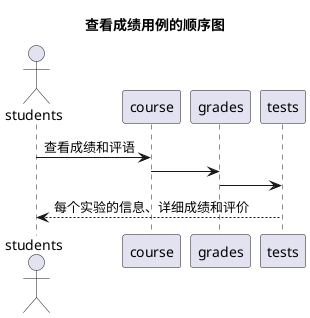 @startuml
title 查看成绩用例的顺序图
actor students
students -> course: 查看成绩和评语
course-> grades
grades -> tests
tests --> students:每个实验的信息、详细成绩和评价
@enduml